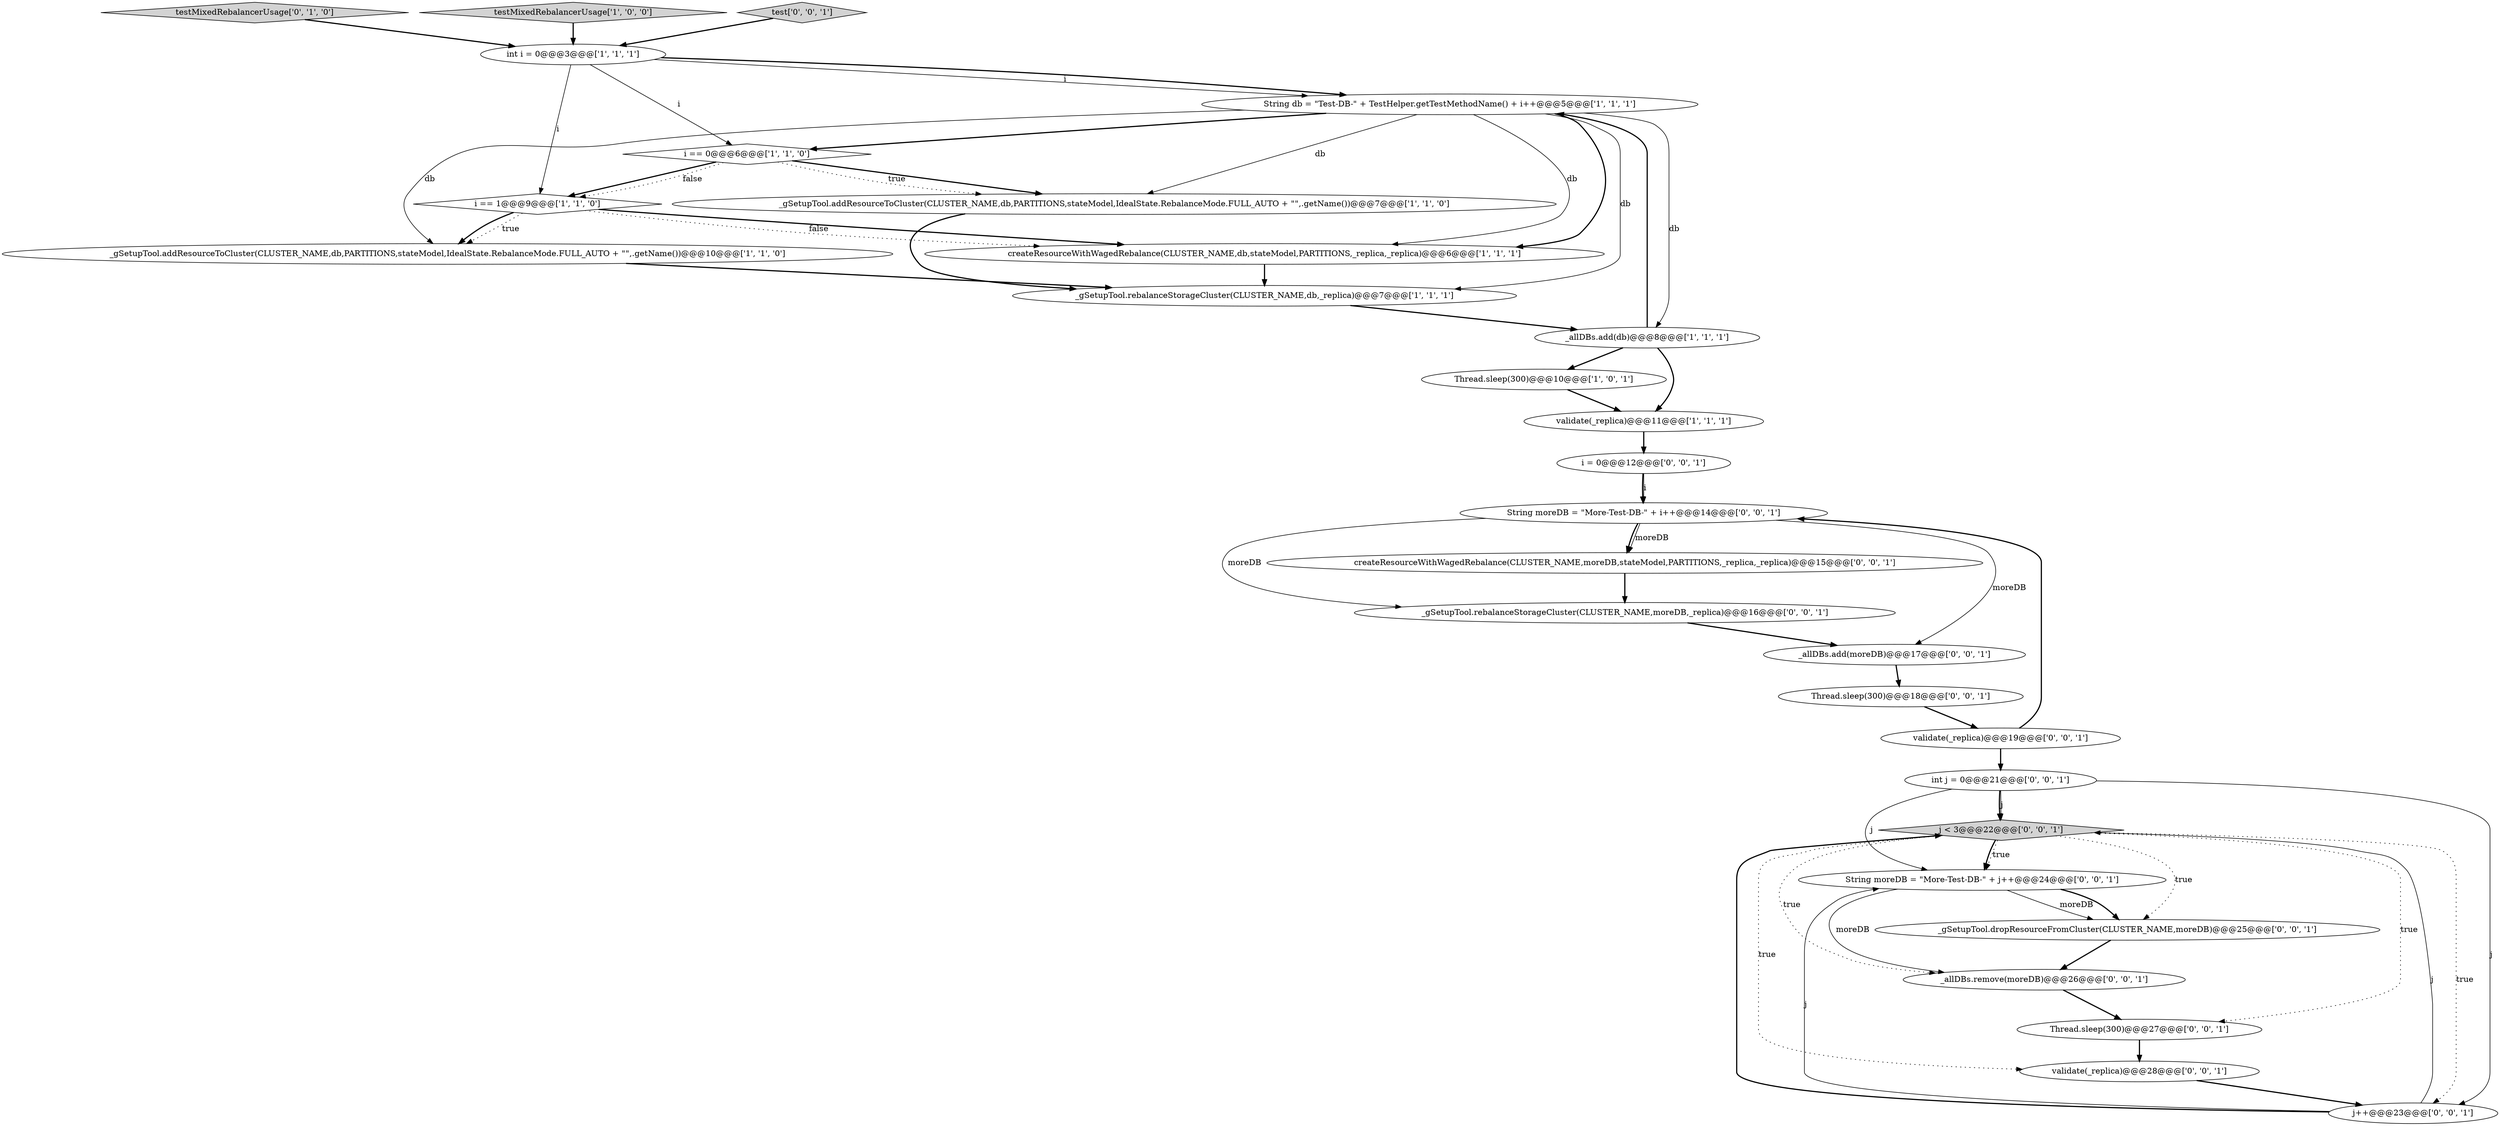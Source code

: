 digraph {
12 [style = filled, label = "testMixedRebalancerUsage['0', '1', '0']", fillcolor = lightgray, shape = diamond image = "AAA0AAABBB2BBB"];
17 [style = filled, label = "_gSetupTool.rebalanceStorageCluster(CLUSTER_NAME,moreDB,_replica)@@@16@@@['0', '0', '1']", fillcolor = white, shape = ellipse image = "AAA0AAABBB3BBB"];
0 [style = filled, label = "Thread.sleep(300)@@@10@@@['1', '0', '1']", fillcolor = white, shape = ellipse image = "AAA0AAABBB1BBB"];
25 [style = filled, label = "j < 3@@@22@@@['0', '0', '1']", fillcolor = lightgray, shape = diamond image = "AAA0AAABBB3BBB"];
21 [style = filled, label = "String moreDB = \"More-Test-DB-\" + i++@@@14@@@['0', '0', '1']", fillcolor = white, shape = ellipse image = "AAA0AAABBB3BBB"];
20 [style = filled, label = "i = 0@@@12@@@['0', '0', '1']", fillcolor = white, shape = ellipse image = "AAA0AAABBB3BBB"];
10 [style = filled, label = "validate(_replica)@@@11@@@['1', '1', '1']", fillcolor = white, shape = ellipse image = "AAA0AAABBB1BBB"];
18 [style = filled, label = "String moreDB = \"More-Test-DB-\" + j++@@@24@@@['0', '0', '1']", fillcolor = white, shape = ellipse image = "AAA0AAABBB3BBB"];
14 [style = filled, label = "validate(_replica)@@@19@@@['0', '0', '1']", fillcolor = white, shape = ellipse image = "AAA0AAABBB3BBB"];
8 [style = filled, label = "_gSetupTool.addResourceToCluster(CLUSTER_NAME,db,PARTITIONS,stateModel,IdealState.RebalanceMode.FULL_AUTO + \"\",.getName())@@@7@@@['1', '1', '0']", fillcolor = white, shape = ellipse image = "AAA0AAABBB1BBB"];
24 [style = filled, label = "Thread.sleep(300)@@@18@@@['0', '0', '1']", fillcolor = white, shape = ellipse image = "AAA0AAABBB3BBB"];
27 [style = filled, label = "_gSetupTool.dropResourceFromCluster(CLUSTER_NAME,moreDB)@@@25@@@['0', '0', '1']", fillcolor = white, shape = ellipse image = "AAA0AAABBB3BBB"];
23 [style = filled, label = "_allDBs.add(moreDB)@@@17@@@['0', '0', '1']", fillcolor = white, shape = ellipse image = "AAA0AAABBB3BBB"];
3 [style = filled, label = "String db = \"Test-DB-\" + TestHelper.getTestMethodName() + i++@@@5@@@['1', '1', '1']", fillcolor = white, shape = ellipse image = "AAA0AAABBB1BBB"];
13 [style = filled, label = "_allDBs.remove(moreDB)@@@26@@@['0', '0', '1']", fillcolor = white, shape = ellipse image = "AAA0AAABBB3BBB"];
6 [style = filled, label = "_gSetupTool.rebalanceStorageCluster(CLUSTER_NAME,db,_replica)@@@7@@@['1', '1', '1']", fillcolor = white, shape = ellipse image = "AAA0AAABBB1BBB"];
7 [style = filled, label = "_gSetupTool.addResourceToCluster(CLUSTER_NAME,db,PARTITIONS,stateModel,IdealState.RebalanceMode.FULL_AUTO + \"\",.getName())@@@10@@@['1', '1', '0']", fillcolor = white, shape = ellipse image = "AAA0AAABBB1BBB"];
11 [style = filled, label = "testMixedRebalancerUsage['1', '0', '0']", fillcolor = lightgray, shape = diamond image = "AAA0AAABBB1BBB"];
16 [style = filled, label = "int j = 0@@@21@@@['0', '0', '1']", fillcolor = white, shape = ellipse image = "AAA0AAABBB3BBB"];
19 [style = filled, label = "createResourceWithWagedRebalance(CLUSTER_NAME,moreDB,stateModel,PARTITIONS,_replica,_replica)@@@15@@@['0', '0', '1']", fillcolor = white, shape = ellipse image = "AAA0AAABBB3BBB"];
2 [style = filled, label = "createResourceWithWagedRebalance(CLUSTER_NAME,db,stateModel,PARTITIONS,_replica,_replica)@@@6@@@['1', '1', '1']", fillcolor = white, shape = ellipse image = "AAA0AAABBB1BBB"];
28 [style = filled, label = "test['0', '0', '1']", fillcolor = lightgray, shape = diamond image = "AAA0AAABBB3BBB"];
4 [style = filled, label = "i == 0@@@6@@@['1', '1', '0']", fillcolor = white, shape = diamond image = "AAA0AAABBB1BBB"];
9 [style = filled, label = "i == 1@@@9@@@['1', '1', '0']", fillcolor = white, shape = diamond image = "AAA0AAABBB1BBB"];
26 [style = filled, label = "Thread.sleep(300)@@@27@@@['0', '0', '1']", fillcolor = white, shape = ellipse image = "AAA0AAABBB3BBB"];
5 [style = filled, label = "int i = 0@@@3@@@['1', '1', '1']", fillcolor = white, shape = ellipse image = "AAA0AAABBB1BBB"];
15 [style = filled, label = "validate(_replica)@@@28@@@['0', '0', '1']", fillcolor = white, shape = ellipse image = "AAA0AAABBB3BBB"];
1 [style = filled, label = "_allDBs.add(db)@@@8@@@['1', '1', '1']", fillcolor = white, shape = ellipse image = "AAA0AAABBB1BBB"];
22 [style = filled, label = "j++@@@23@@@['0', '0', '1']", fillcolor = white, shape = ellipse image = "AAA0AAABBB3BBB"];
3->6 [style = solid, label="db"];
10->20 [style = bold, label=""];
13->26 [style = bold, label=""];
3->7 [style = solid, label="db"];
3->1 [style = solid, label="db"];
16->22 [style = solid, label="j"];
3->8 [style = solid, label="db"];
22->18 [style = solid, label="j"];
25->18 [style = dotted, label="true"];
1->10 [style = bold, label=""];
14->16 [style = bold, label=""];
3->2 [style = bold, label=""];
23->24 [style = bold, label=""];
16->25 [style = bold, label=""];
16->18 [style = solid, label="j"];
14->21 [style = bold, label=""];
27->13 [style = bold, label=""];
9->7 [style = dotted, label="true"];
18->13 [style = solid, label="moreDB"];
9->2 [style = bold, label=""];
7->6 [style = bold, label=""];
5->4 [style = solid, label="i"];
18->27 [style = solid, label="moreDB"];
4->8 [style = bold, label=""];
15->22 [style = bold, label=""];
8->6 [style = bold, label=""];
25->26 [style = dotted, label="true"];
25->22 [style = dotted, label="true"];
25->18 [style = bold, label=""];
25->15 [style = dotted, label="true"];
9->2 [style = dotted, label="false"];
4->8 [style = dotted, label="true"];
0->10 [style = bold, label=""];
20->21 [style = bold, label=""];
25->27 [style = dotted, label="true"];
12->5 [style = bold, label=""];
1->3 [style = bold, label=""];
21->19 [style = bold, label=""];
26->15 [style = bold, label=""];
25->13 [style = dotted, label="true"];
22->25 [style = bold, label=""];
21->17 [style = solid, label="moreDB"];
22->25 [style = solid, label="j"];
16->25 [style = solid, label="j"];
5->9 [style = solid, label="i"];
3->2 [style = solid, label="db"];
4->9 [style = bold, label=""];
19->17 [style = bold, label=""];
17->23 [style = bold, label=""];
28->5 [style = bold, label=""];
4->9 [style = dotted, label="false"];
20->21 [style = solid, label="i"];
2->6 [style = bold, label=""];
5->3 [style = solid, label="i"];
5->3 [style = bold, label=""];
21->19 [style = solid, label="moreDB"];
24->14 [style = bold, label=""];
18->27 [style = bold, label=""];
6->1 [style = bold, label=""];
3->4 [style = bold, label=""];
21->23 [style = solid, label="moreDB"];
11->5 [style = bold, label=""];
1->0 [style = bold, label=""];
9->7 [style = bold, label=""];
}

